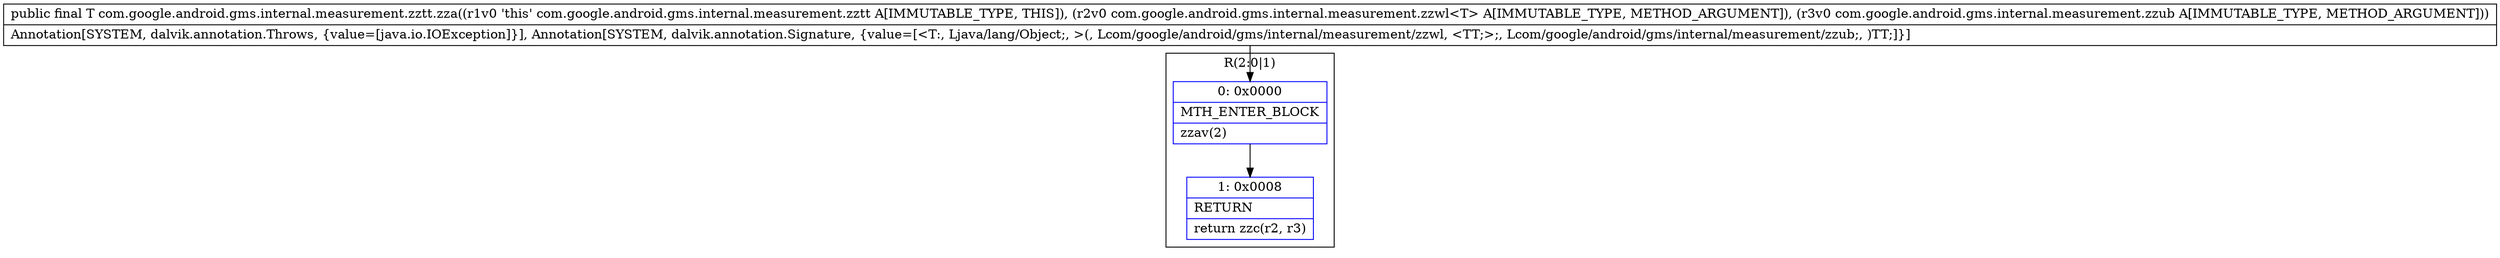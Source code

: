 digraph "CFG forcom.google.android.gms.internal.measurement.zztt.zza(Lcom\/google\/android\/gms\/internal\/measurement\/zzwl;Lcom\/google\/android\/gms\/internal\/measurement\/zzub;)Ljava\/lang\/Object;" {
subgraph cluster_Region_1645721684 {
label = "R(2:0|1)";
node [shape=record,color=blue];
Node_0 [shape=record,label="{0\:\ 0x0000|MTH_ENTER_BLOCK\l|zzav(2)\l}"];
Node_1 [shape=record,label="{1\:\ 0x0008|RETURN\l|return zzc(r2, r3)\l}"];
}
MethodNode[shape=record,label="{public final T com.google.android.gms.internal.measurement.zztt.zza((r1v0 'this' com.google.android.gms.internal.measurement.zztt A[IMMUTABLE_TYPE, THIS]), (r2v0 com.google.android.gms.internal.measurement.zzwl\<T\> A[IMMUTABLE_TYPE, METHOD_ARGUMENT]), (r3v0 com.google.android.gms.internal.measurement.zzub A[IMMUTABLE_TYPE, METHOD_ARGUMENT]))  | Annotation[SYSTEM, dalvik.annotation.Throws, \{value=[java.io.IOException]\}], Annotation[SYSTEM, dalvik.annotation.Signature, \{value=[\<T:, Ljava\/lang\/Object;, \>(, Lcom\/google\/android\/gms\/internal\/measurement\/zzwl, \<TT;\>;, Lcom\/google\/android\/gms\/internal\/measurement\/zzub;, )TT;]\}]\l}"];
MethodNode -> Node_0;
Node_0 -> Node_1;
}

